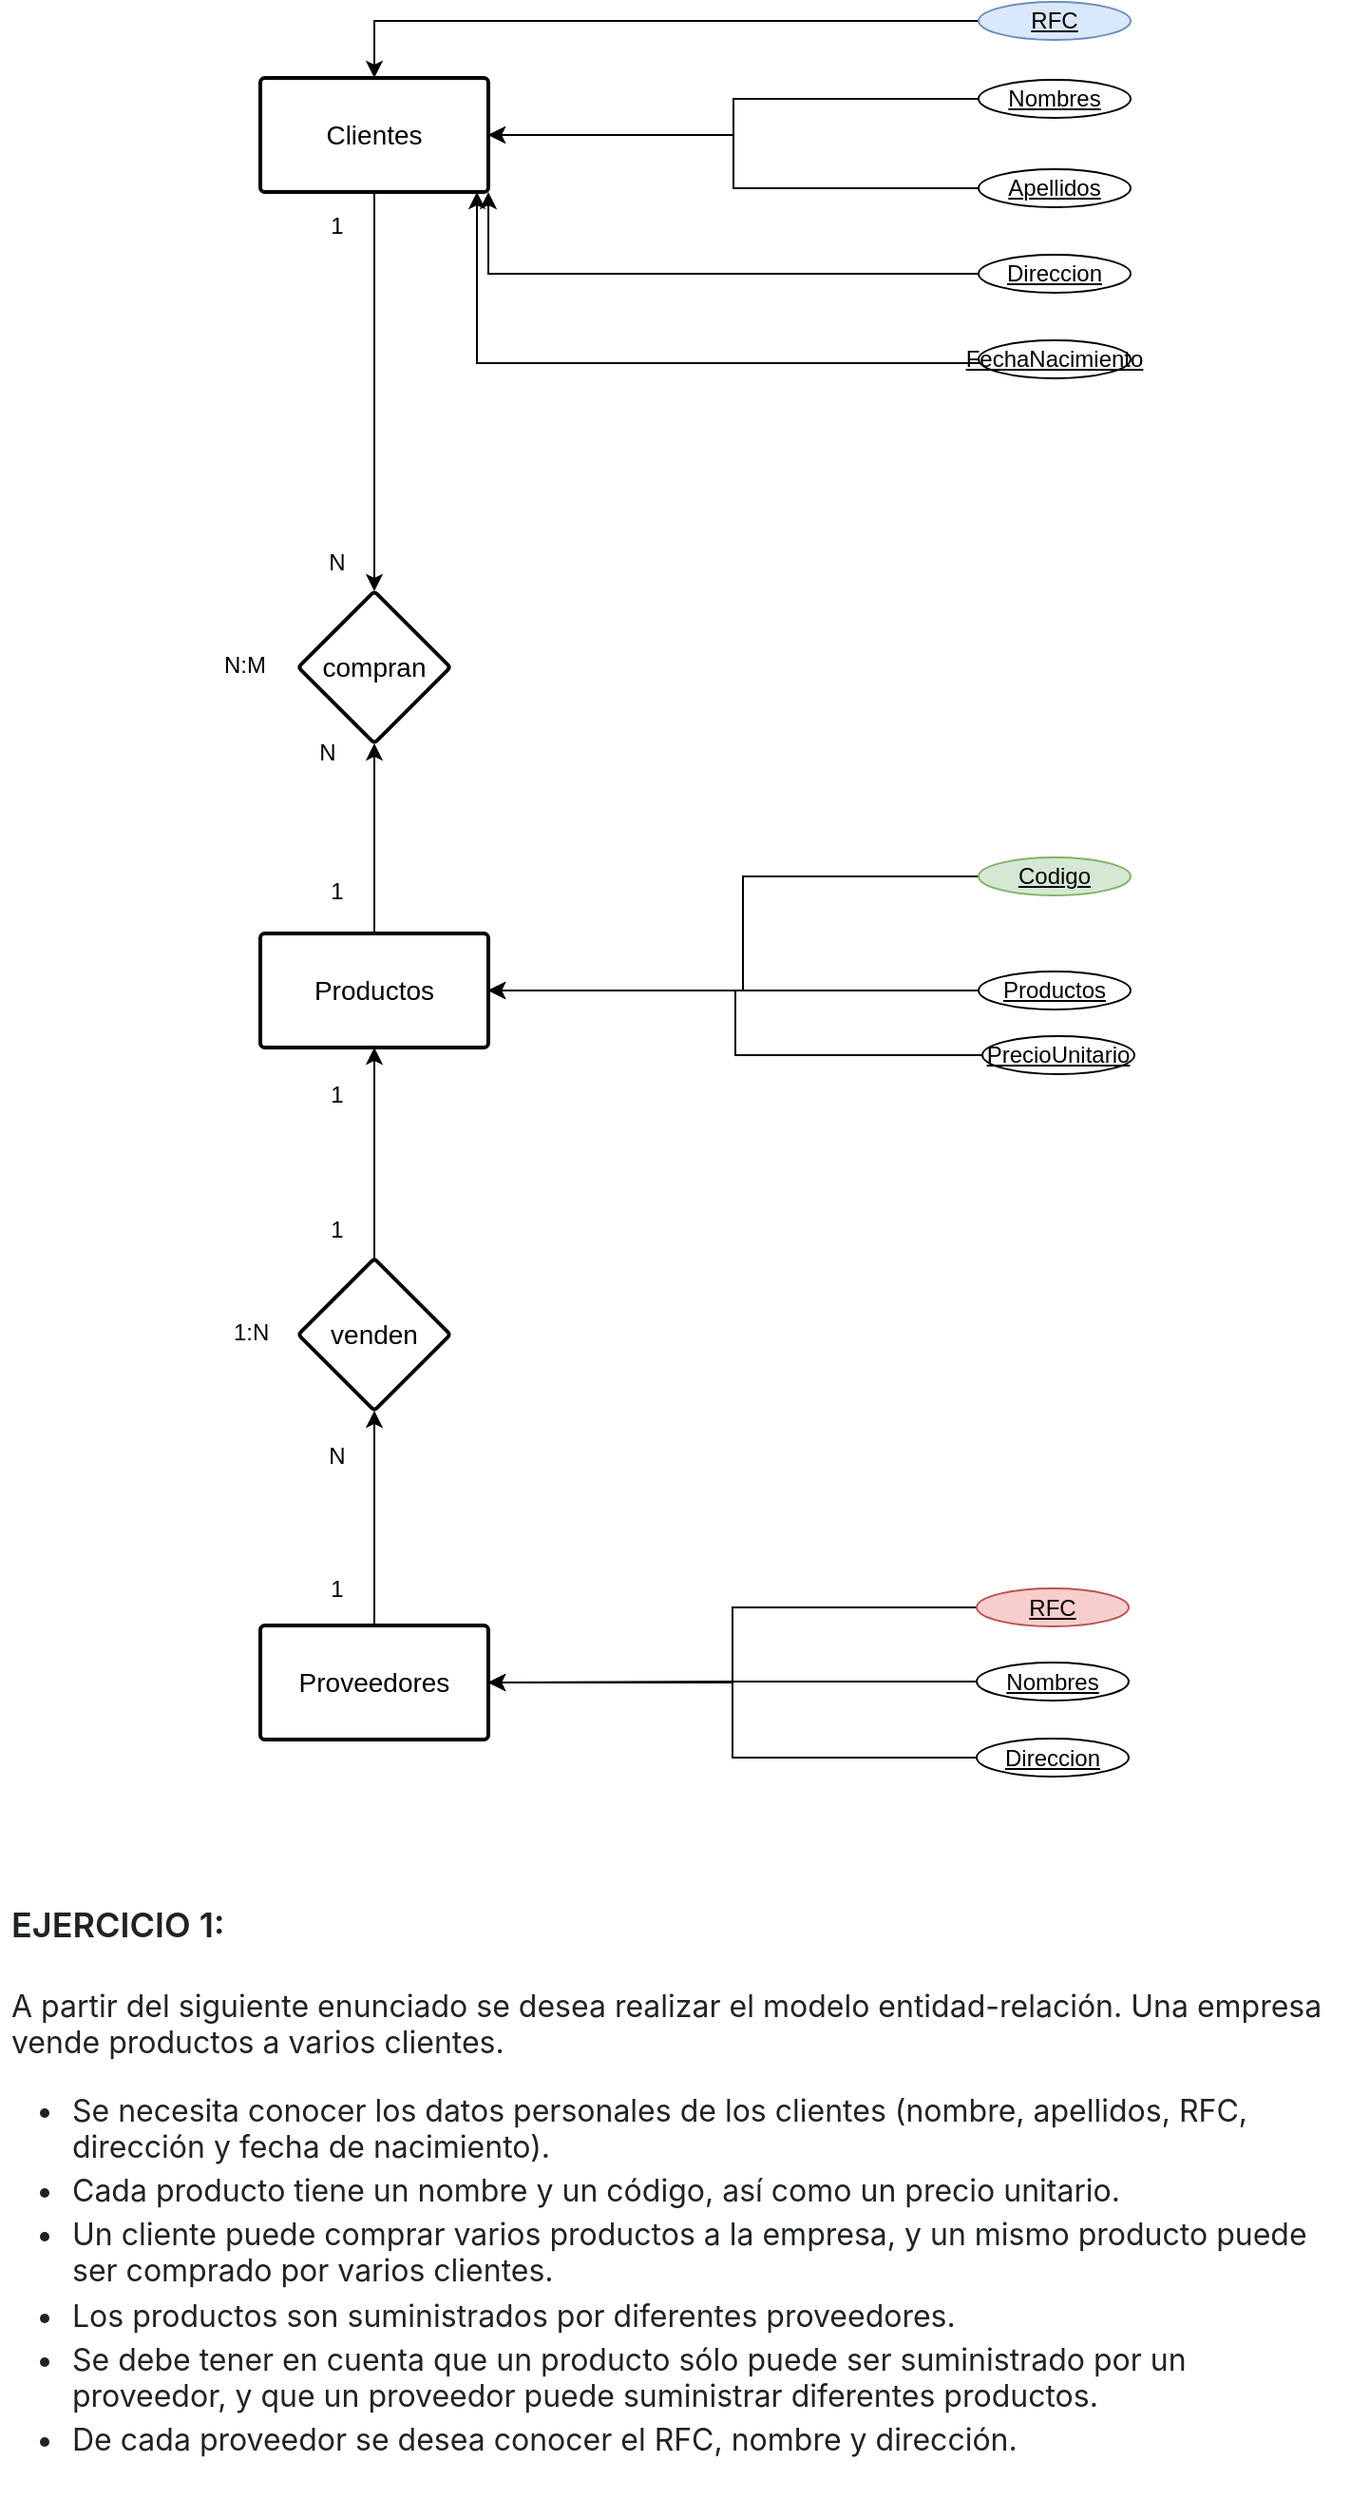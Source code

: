 <mxfile version="21.6.9" type="github" pages="2">
  <diagram name="Ejercicio 1" id="FrBDQu9QCX3IIZR1dz-c">
    <mxGraphModel dx="931" dy="757" grid="1" gridSize="10" guides="1" tooltips="1" connect="1" arrows="1" fold="1" page="1" pageScale="1" pageWidth="827" pageHeight="1169" math="0" shadow="0">
      <root>
        <mxCell id="0" />
        <mxCell id="1" parent="0" />
        <mxCell id="JGm3yhqLxZ4rhfQcIqwh-120" value="" style="edgeStyle=orthogonalEdgeStyle;rounded=0;orthogonalLoop=1;jettySize=auto;html=1;" parent="1" source="JGm3yhqLxZ4rhfQcIqwh-121" target="JGm3yhqLxZ4rhfQcIqwh-130" edge="1">
          <mxGeometry relative="1" as="geometry" />
        </mxCell>
        <mxCell id="JGm3yhqLxZ4rhfQcIqwh-121" value="RFC" style="ellipse;whiteSpace=wrap;html=1;align=center;fontStyle=4;fillColor=#dae8fc;strokeColor=#6c8ebf;" parent="1" vertex="1">
          <mxGeometry x="574" y="70" width="80" height="20" as="geometry" />
        </mxCell>
        <mxCell id="JGm3yhqLxZ4rhfQcIqwh-122" value="" style="edgeStyle=orthogonalEdgeStyle;rounded=0;orthogonalLoop=1;jettySize=auto;html=1;" parent="1" source="JGm3yhqLxZ4rhfQcIqwh-130" target="JGm3yhqLxZ4rhfQcIqwh-124" edge="1">
          <mxGeometry relative="1" as="geometry">
            <mxPoint x="196" y="117.0" as="sourcePoint" />
          </mxGeometry>
        </mxCell>
        <mxCell id="JGm3yhqLxZ4rhfQcIqwh-123" value="" style="edgeStyle=orthogonalEdgeStyle;rounded=0;orthogonalLoop=1;jettySize=auto;html=1;" parent="1" source="JGm3yhqLxZ4rhfQcIqwh-126" target="JGm3yhqLxZ4rhfQcIqwh-124" edge="1">
          <mxGeometry relative="1" as="geometry" />
        </mxCell>
        <mxCell id="JGm3yhqLxZ4rhfQcIqwh-124" value="compran" style="rhombus;whiteSpace=wrap;html=1;fontSize=14;fontStyle=0;startSize=50;rounded=1;strokeWidth=2;shadow=0;dashed=0;arcSize=4;" parent="1" vertex="1">
          <mxGeometry x="216" y="380" width="80" height="80" as="geometry" />
        </mxCell>
        <mxCell id="JGm3yhqLxZ4rhfQcIqwh-125" value="" style="edgeStyle=orthogonalEdgeStyle;rounded=0;orthogonalLoop=1;jettySize=auto;html=1;" parent="1" source="JGm3yhqLxZ4rhfQcIqwh-128" target="JGm3yhqLxZ4rhfQcIqwh-126" edge="1">
          <mxGeometry relative="1" as="geometry" />
        </mxCell>
        <mxCell id="JGm3yhqLxZ4rhfQcIqwh-126" value="Productos" style="whiteSpace=wrap;html=1;fontSize=14;fontStyle=0;startSize=50;rounded=1;strokeWidth=2;shadow=0;dashed=0;arcSize=4;" parent="1" vertex="1">
          <mxGeometry x="196" y="560" width="120" height="60" as="geometry" />
        </mxCell>
        <mxCell id="JGm3yhqLxZ4rhfQcIqwh-127" value="" style="edgeStyle=orthogonalEdgeStyle;rounded=0;orthogonalLoop=1;jettySize=auto;html=1;" parent="1" source="JGm3yhqLxZ4rhfQcIqwh-129" target="JGm3yhqLxZ4rhfQcIqwh-128" edge="1">
          <mxGeometry relative="1" as="geometry" />
        </mxCell>
        <mxCell id="JGm3yhqLxZ4rhfQcIqwh-128" value="venden" style="rhombus;whiteSpace=wrap;html=1;fontSize=14;fontStyle=0;startSize=50;rounded=1;strokeWidth=2;shadow=0;dashed=0;arcSize=4;" parent="1" vertex="1">
          <mxGeometry x="216" y="731" width="80" height="80" as="geometry" />
        </mxCell>
        <mxCell id="JGm3yhqLxZ4rhfQcIqwh-129" value="Proveedores" style="whiteSpace=wrap;html=1;fontSize=14;fontStyle=0;startSize=50;rounded=1;strokeWidth=2;shadow=0;dashed=0;arcSize=4;" parent="1" vertex="1">
          <mxGeometry x="196" y="924" width="120" height="60" as="geometry" />
        </mxCell>
        <mxCell id="JGm3yhqLxZ4rhfQcIqwh-130" value="Clientes" style="whiteSpace=wrap;html=1;fontSize=14;fontStyle=0;startSize=50;rounded=1;strokeWidth=2;shadow=0;dashed=0;arcSize=4;" parent="1" vertex="1">
          <mxGeometry x="196" y="110" width="120" height="60" as="geometry" />
        </mxCell>
        <mxCell id="JGm3yhqLxZ4rhfQcIqwh-131" value="1" style="text;html=1;align=center;verticalAlign=middle;resizable=0;points=[];autosize=1;strokeColor=none;fillColor=none;" parent="1" vertex="1">
          <mxGeometry x="221" y="173" width="30" height="30" as="geometry" />
        </mxCell>
        <mxCell id="JGm3yhqLxZ4rhfQcIqwh-132" value="" style="edgeStyle=orthogonalEdgeStyle;rounded=0;orthogonalLoop=1;jettySize=auto;html=1;" parent="1" source="JGm3yhqLxZ4rhfQcIqwh-133" target="JGm3yhqLxZ4rhfQcIqwh-130" edge="1">
          <mxGeometry relative="1" as="geometry">
            <Array as="points">
              <mxPoint x="310" y="260" />
            </Array>
          </mxGeometry>
        </mxCell>
        <mxCell id="JGm3yhqLxZ4rhfQcIqwh-133" value="FechaNacimiento" style="ellipse;whiteSpace=wrap;html=1;align=center;fontStyle=4;" parent="1" vertex="1">
          <mxGeometry x="574" y="248" width="80" height="20" as="geometry" />
        </mxCell>
        <mxCell id="JGm3yhqLxZ4rhfQcIqwh-134" value="" style="edgeStyle=orthogonalEdgeStyle;rounded=0;orthogonalLoop=1;jettySize=auto;html=1;" parent="1" source="JGm3yhqLxZ4rhfQcIqwh-135" target="JGm3yhqLxZ4rhfQcIqwh-130" edge="1">
          <mxGeometry relative="1" as="geometry">
            <Array as="points">
              <mxPoint x="316" y="213" />
            </Array>
          </mxGeometry>
        </mxCell>
        <mxCell id="JGm3yhqLxZ4rhfQcIqwh-135" value="Direccion" style="ellipse;whiteSpace=wrap;html=1;align=center;fontStyle=4;" parent="1" vertex="1">
          <mxGeometry x="574" y="203" width="80" height="20" as="geometry" />
        </mxCell>
        <mxCell id="JGm3yhqLxZ4rhfQcIqwh-136" value="" style="edgeStyle=orthogonalEdgeStyle;rounded=0;orthogonalLoop=1;jettySize=auto;html=1;" parent="1" source="JGm3yhqLxZ4rhfQcIqwh-137" target="JGm3yhqLxZ4rhfQcIqwh-130" edge="1">
          <mxGeometry relative="1" as="geometry" />
        </mxCell>
        <mxCell id="JGm3yhqLxZ4rhfQcIqwh-137" value="Apellidos&lt;br&gt;" style="ellipse;whiteSpace=wrap;html=1;align=center;fontStyle=4;" parent="1" vertex="1">
          <mxGeometry x="574" y="158" width="80" height="20" as="geometry" />
        </mxCell>
        <mxCell id="JGm3yhqLxZ4rhfQcIqwh-138" value="" style="edgeStyle=orthogonalEdgeStyle;rounded=0;orthogonalLoop=1;jettySize=auto;html=1;" parent="1" source="JGm3yhqLxZ4rhfQcIqwh-139" target="JGm3yhqLxZ4rhfQcIqwh-130" edge="1">
          <mxGeometry relative="1" as="geometry" />
        </mxCell>
        <mxCell id="JGm3yhqLxZ4rhfQcIqwh-139" value="Nombres" style="ellipse;whiteSpace=wrap;html=1;align=center;fontStyle=4;" parent="1" vertex="1">
          <mxGeometry x="574" y="111" width="80" height="20" as="geometry" />
        </mxCell>
        <mxCell id="JGm3yhqLxZ4rhfQcIqwh-140" value="" style="edgeStyle=orthogonalEdgeStyle;rounded=0;orthogonalLoop=1;jettySize=auto;html=1;" parent="1" source="JGm3yhqLxZ4rhfQcIqwh-141" target="JGm3yhqLxZ4rhfQcIqwh-129" edge="1">
          <mxGeometry relative="1" as="geometry" />
        </mxCell>
        <mxCell id="JGm3yhqLxZ4rhfQcIqwh-141" value="Direccion" style="ellipse;whiteSpace=wrap;html=1;align=center;fontStyle=4;" parent="1" vertex="1">
          <mxGeometry x="573" y="983.5" width="80" height="20" as="geometry" />
        </mxCell>
        <mxCell id="JGm3yhqLxZ4rhfQcIqwh-142" value="" style="edgeStyle=orthogonalEdgeStyle;rounded=0;orthogonalLoop=1;jettySize=auto;html=1;" parent="1" source="JGm3yhqLxZ4rhfQcIqwh-143" target="JGm3yhqLxZ4rhfQcIqwh-129" edge="1">
          <mxGeometry relative="1" as="geometry" />
        </mxCell>
        <mxCell id="JGm3yhqLxZ4rhfQcIqwh-143" value="Nombres" style="ellipse;whiteSpace=wrap;html=1;align=center;fontStyle=4;" parent="1" vertex="1">
          <mxGeometry x="573" y="943.5" width="80" height="20" as="geometry" />
        </mxCell>
        <mxCell id="JGm3yhqLxZ4rhfQcIqwh-144" value="" style="edgeStyle=orthogonalEdgeStyle;rounded=0;orthogonalLoop=1;jettySize=auto;html=1;" parent="1" source="JGm3yhqLxZ4rhfQcIqwh-145" target="JGm3yhqLxZ4rhfQcIqwh-129" edge="1">
          <mxGeometry relative="1" as="geometry" />
        </mxCell>
        <mxCell id="JGm3yhqLxZ4rhfQcIqwh-145" value="RFC" style="ellipse;whiteSpace=wrap;html=1;align=center;fontStyle=4;fillColor=#f8cecc;strokeColor=#b85450;" parent="1" vertex="1">
          <mxGeometry x="573" y="904.5" width="80" height="20" as="geometry" />
        </mxCell>
        <mxCell id="JGm3yhqLxZ4rhfQcIqwh-146" value="" style="edgeStyle=orthogonalEdgeStyle;rounded=0;orthogonalLoop=1;jettySize=auto;html=1;exitX=0;exitY=0.5;exitDx=0;exitDy=0;" parent="1" source="JGm3yhqLxZ4rhfQcIqwh-147" target="JGm3yhqLxZ4rhfQcIqwh-126" edge="1">
          <mxGeometry relative="1" as="geometry">
            <Array as="points">
              <mxPoint x="450" y="530" />
              <mxPoint x="450" y="590" />
            </Array>
          </mxGeometry>
        </mxCell>
        <mxCell id="JGm3yhqLxZ4rhfQcIqwh-147" value="Codigo" style="ellipse;whiteSpace=wrap;html=1;align=center;fontStyle=4;fillColor=#d5e8d4;strokeColor=#82b366;" parent="1" vertex="1">
          <mxGeometry x="574" y="520" width="80" height="20" as="geometry" />
        </mxCell>
        <mxCell id="JGm3yhqLxZ4rhfQcIqwh-148" value="" style="edgeStyle=orthogonalEdgeStyle;rounded=0;orthogonalLoop=1;jettySize=auto;html=1;" parent="1" source="JGm3yhqLxZ4rhfQcIqwh-149" target="JGm3yhqLxZ4rhfQcIqwh-126" edge="1">
          <mxGeometry relative="1" as="geometry" />
        </mxCell>
        <mxCell id="JGm3yhqLxZ4rhfQcIqwh-149" value="Productos" style="ellipse;whiteSpace=wrap;html=1;align=center;fontStyle=4;" parent="1" vertex="1">
          <mxGeometry x="574" y="580" width="80" height="20" as="geometry" />
        </mxCell>
        <mxCell id="JGm3yhqLxZ4rhfQcIqwh-151" value="PrecioUnitario" style="ellipse;whiteSpace=wrap;html=1;align=center;fontStyle=4;" parent="1" vertex="1">
          <mxGeometry x="576" y="614" width="80" height="20" as="geometry" />
        </mxCell>
        <mxCell id="JGm3yhqLxZ4rhfQcIqwh-153" value="N" style="text;html=1;align=center;verticalAlign=middle;resizable=0;points=[];autosize=1;strokeColor=none;fillColor=none;" parent="1" vertex="1">
          <mxGeometry x="221" y="350" width="30" height="30" as="geometry" />
        </mxCell>
        <mxCell id="JGm3yhqLxZ4rhfQcIqwh-168" value="" style="edgeStyle=orthogonalEdgeStyle;rounded=0;orthogonalLoop=1;jettySize=auto;html=1;" parent="1" source="JGm3yhqLxZ4rhfQcIqwh-151" target="JGm3yhqLxZ4rhfQcIqwh-126" edge="1">
          <mxGeometry relative="1" as="geometry">
            <mxPoint x="584" y="580" as="sourcePoint" />
            <mxPoint x="326" y="600" as="targetPoint" />
          </mxGeometry>
        </mxCell>
        <mxCell id="JGm3yhqLxZ4rhfQcIqwh-169" value="N:M" style="text;strokeColor=none;fillColor=none;spacingLeft=4;spacingRight=4;overflow=hidden;rotatable=0;points=[[0,0.5],[1,0.5]];portConstraint=eastwest;fontSize=12;whiteSpace=wrap;html=1;" parent="1" vertex="1">
          <mxGeometry x="171" y="405" width="40" height="30" as="geometry" />
        </mxCell>
        <mxCell id="JGm3yhqLxZ4rhfQcIqwh-170" value="N" style="text;html=1;align=center;verticalAlign=middle;resizable=0;points=[];autosize=1;strokeColor=none;fillColor=none;" parent="1" vertex="1">
          <mxGeometry x="216" y="450" width="30" height="30" as="geometry" />
        </mxCell>
        <mxCell id="JGm3yhqLxZ4rhfQcIqwh-171" value="1" style="text;html=1;align=center;verticalAlign=middle;resizable=0;points=[];autosize=1;strokeColor=none;fillColor=none;" parent="1" vertex="1">
          <mxGeometry x="221" y="523" width="30" height="30" as="geometry" />
        </mxCell>
        <mxCell id="JGm3yhqLxZ4rhfQcIqwh-172" value="1" style="text;html=1;align=center;verticalAlign=middle;resizable=0;points=[];autosize=1;strokeColor=none;fillColor=none;" parent="1" vertex="1">
          <mxGeometry x="221" y="630" width="30" height="30" as="geometry" />
        </mxCell>
        <mxCell id="JGm3yhqLxZ4rhfQcIqwh-173" value="1" style="text;html=1;align=center;verticalAlign=middle;resizable=0;points=[];autosize=1;strokeColor=none;fillColor=none;" parent="1" vertex="1">
          <mxGeometry x="221" y="701" width="30" height="30" as="geometry" />
        </mxCell>
        <mxCell id="JGm3yhqLxZ4rhfQcIqwh-174" value="1:N" style="text;strokeColor=none;fillColor=none;spacingLeft=4;spacingRight=4;overflow=hidden;rotatable=0;points=[[0,0.5],[1,0.5]];portConstraint=eastwest;fontSize=12;whiteSpace=wrap;html=1;" parent="1" vertex="1">
          <mxGeometry x="176" y="756" width="40" height="30" as="geometry" />
        </mxCell>
        <mxCell id="JGm3yhqLxZ4rhfQcIqwh-175" value="N" style="text;html=1;align=center;verticalAlign=middle;resizable=0;points=[];autosize=1;strokeColor=none;fillColor=none;" parent="1" vertex="1">
          <mxGeometry x="221" y="820" width="30" height="30" as="geometry" />
        </mxCell>
        <mxCell id="JGm3yhqLxZ4rhfQcIqwh-176" value="1" style="text;html=1;align=center;verticalAlign=middle;resizable=0;points=[];autosize=1;strokeColor=none;fillColor=none;" parent="1" vertex="1">
          <mxGeometry x="221" y="890" width="30" height="30" as="geometry" />
        </mxCell>
        <mxCell id="JGm3yhqLxZ4rhfQcIqwh-178" value="&#xa;&lt;h2 style=&quot;box-sizing: border-box; margin-bottom: 16px; font-size: 1.5em; font-weight: var(--base-text-weight-semibold, 600); line-height: 1.25; padding-bottom: 0.3em; border-bottom: 1px solid var(--borderColor-muted, var(--color-border-muted)); color: rgb(31, 35, 40); font-family: -apple-system, BlinkMacSystemFont, &amp;quot;Segoe UI&amp;quot;, &amp;quot;Noto Sans&amp;quot;, Helvetica, Arial, sans-serif, &amp;quot;Apple Color Emoji&amp;quot;, &amp;quot;Segoe UI Emoji&amp;quot;; font-style: normal; font-variant-ligatures: normal; font-variant-caps: normal; letter-spacing: normal; orphans: 2; text-align: start; text-indent: 0px; text-transform: none; widows: 2; word-spacing: 0px; -webkit-text-stroke-width: 0px; background-color: rgb(255, 255, 255); text-decoration-thickness: initial; text-decoration-style: initial; text-decoration-color: initial; margin-top: 0px !important;&quot; dir=&quot;auto&quot; tabindex=&quot;-1&quot;&gt;EJERCICIO 1:&lt;/h2&gt;&lt;p style=&quot;box-sizing: border-box; margin-top: 0px; margin-bottom: 16px; color: rgb(31, 35, 40); font-family: -apple-system, BlinkMacSystemFont, &amp;quot;Segoe UI&amp;quot;, &amp;quot;Noto Sans&amp;quot;, Helvetica, Arial, sans-serif, &amp;quot;Apple Color Emoji&amp;quot;, &amp;quot;Segoe UI Emoji&amp;quot;; font-size: 16px; font-style: normal; font-variant-ligatures: normal; font-variant-caps: normal; font-weight: 400; letter-spacing: normal; orphans: 2; text-align: start; text-indent: 0px; text-transform: none; widows: 2; word-spacing: 0px; -webkit-text-stroke-width: 0px; background-color: rgb(255, 255, 255); text-decoration-thickness: initial; text-decoration-style: initial; text-decoration-color: initial;&quot; dir=&quot;auto&quot;&gt;A partir del siguiente enunciado se desea realizar el modelo entidad-relación. Una empresa vende productos a varios clientes.&lt;/p&gt;&lt;ul style=&quot;box-sizing: border-box; padding-left: 2em; margin-top: 0px; margin-bottom: 16px; color: rgb(31, 35, 40); font-family: -apple-system, BlinkMacSystemFont, &amp;quot;Segoe UI&amp;quot;, &amp;quot;Noto Sans&amp;quot;, Helvetica, Arial, sans-serif, &amp;quot;Apple Color Emoji&amp;quot;, &amp;quot;Segoe UI Emoji&amp;quot;; font-size: 16px; font-style: normal; font-variant-ligatures: normal; font-variant-caps: normal; font-weight: 400; letter-spacing: normal; orphans: 2; text-align: start; text-indent: 0px; text-transform: none; widows: 2; word-spacing: 0px; -webkit-text-stroke-width: 0px; background-color: rgb(255, 255, 255); text-decoration-thickness: initial; text-decoration-style: initial; text-decoration-color: initial;&quot; dir=&quot;auto&quot;&gt;&lt;li style=&quot;box-sizing: border-box;&quot;&gt;Se necesita conocer los datos personales de los clientes (nombre, apellidos, RFC, dirección y fecha de nacimiento).&lt;/li&gt;&lt;li style=&quot;box-sizing: border-box; margin-top: 0.25em;&quot;&gt;Cada producto tiene un nombre y un código, así como un precio unitario.&lt;/li&gt;&lt;li style=&quot;box-sizing: border-box; margin-top: 0.25em;&quot;&gt;Un cliente puede comprar varios productos a la empresa, y un mismo producto puede ser comprado por varios clientes.&lt;/li&gt;&lt;li style=&quot;box-sizing: border-box; margin-top: 0.25em;&quot;&gt;Los productos son suministrados por diferentes proveedores.&lt;/li&gt;&lt;li style=&quot;box-sizing: border-box; margin-top: 0.25em;&quot;&gt;Se debe tener en cuenta que un producto sólo puede ser suministrado por un proveedor, y que un proveedor puede suministrar diferentes productos.&lt;/li&gt;&lt;li style=&quot;box-sizing: border-box; margin-top: 0.25em;&quot;&gt;De cada proveedor se desea conocer el RFC, nombre y dirección.&lt;/li&gt;&lt;/ul&gt;&#xa;&#xa;" style="text;strokeColor=none;fillColor=none;spacingLeft=4;spacingRight=4;overflow=hidden;rotatable=0;points=[[0,0.5],[1,0.5]];portConstraint=eastwest;fontSize=12;whiteSpace=wrap;html=1;" parent="1" vertex="1">
          <mxGeometry x="59" y="1050" width="710" height="330" as="geometry" />
        </mxCell>
      </root>
    </mxGraphModel>
  </diagram>
  <diagram name="Ejercicio 2" id="GsSf40v-vqS9JAItPobB">
    <mxGraphModel dx="931" dy="757" grid="1" gridSize="10" guides="1" tooltips="1" connect="1" arrows="1" fold="1" page="1" pageScale="1" pageWidth="827" pageHeight="1169" math="0" shadow="0">
      <root>
        <mxCell id="7fxYkXvsx2y5vTlPzWsZ-0" />
        <mxCell id="7fxYkXvsx2y5vTlPzWsZ-1" parent="7fxYkXvsx2y5vTlPzWsZ-0" />
        <mxCell id="7fxYkXvsx2y5vTlPzWsZ-2" value="" style="edgeStyle=orthogonalEdgeStyle;rounded=0;orthogonalLoop=1;jettySize=auto;html=1;" edge="1" parent="7fxYkXvsx2y5vTlPzWsZ-1" source="7fxYkXvsx2y5vTlPzWsZ-3" target="7fxYkXvsx2y5vTlPzWsZ-12">
          <mxGeometry relative="1" as="geometry" />
        </mxCell>
        <mxCell id="7fxYkXvsx2y5vTlPzWsZ-3" value="RFC" style="ellipse;whiteSpace=wrap;html=1;align=center;fontStyle=4;fillColor=#dae8fc;strokeColor=#6c8ebf;" vertex="1" parent="7fxYkXvsx2y5vTlPzWsZ-1">
          <mxGeometry x="574" y="70" width="80" height="20" as="geometry" />
        </mxCell>
        <mxCell id="7fxYkXvsx2y5vTlPzWsZ-4" value="" style="edgeStyle=orthogonalEdgeStyle;rounded=0;orthogonalLoop=1;jettySize=auto;html=1;" edge="1" parent="7fxYkXvsx2y5vTlPzWsZ-1" source="7fxYkXvsx2y5vTlPzWsZ-12" target="7fxYkXvsx2y5vTlPzWsZ-6">
          <mxGeometry relative="1" as="geometry">
            <mxPoint x="196" y="117.0" as="sourcePoint" />
          </mxGeometry>
        </mxCell>
        <mxCell id="7fxYkXvsx2y5vTlPzWsZ-5" value="" style="edgeStyle=orthogonalEdgeStyle;rounded=0;orthogonalLoop=1;jettySize=auto;html=1;" edge="1" parent="7fxYkXvsx2y5vTlPzWsZ-1" source="7fxYkXvsx2y5vTlPzWsZ-8" target="7fxYkXvsx2y5vTlPzWsZ-6">
          <mxGeometry relative="1" as="geometry" />
        </mxCell>
        <mxCell id="7fxYkXvsx2y5vTlPzWsZ-6" value="compran" style="rhombus;whiteSpace=wrap;html=1;fontSize=14;fontStyle=0;startSize=50;rounded=1;strokeWidth=2;shadow=0;dashed=0;arcSize=4;" vertex="1" parent="7fxYkXvsx2y5vTlPzWsZ-1">
          <mxGeometry x="216" y="380" width="80" height="80" as="geometry" />
        </mxCell>
        <mxCell id="7fxYkXvsx2y5vTlPzWsZ-7" value="" style="edgeStyle=orthogonalEdgeStyle;rounded=0;orthogonalLoop=1;jettySize=auto;html=1;" edge="1" parent="7fxYkXvsx2y5vTlPzWsZ-1" source="7fxYkXvsx2y5vTlPzWsZ-10" target="7fxYkXvsx2y5vTlPzWsZ-8">
          <mxGeometry relative="1" as="geometry" />
        </mxCell>
        <mxCell id="7fxYkXvsx2y5vTlPzWsZ-8" value="Productos" style="whiteSpace=wrap;html=1;fontSize=14;fontStyle=0;startSize=50;rounded=1;strokeWidth=2;shadow=0;dashed=0;arcSize=4;" vertex="1" parent="7fxYkXvsx2y5vTlPzWsZ-1">
          <mxGeometry x="196" y="560" width="120" height="60" as="geometry" />
        </mxCell>
        <mxCell id="7fxYkXvsx2y5vTlPzWsZ-9" value="" style="edgeStyle=orthogonalEdgeStyle;rounded=0;orthogonalLoop=1;jettySize=auto;html=1;" edge="1" parent="7fxYkXvsx2y5vTlPzWsZ-1" source="7fxYkXvsx2y5vTlPzWsZ-11" target="7fxYkXvsx2y5vTlPzWsZ-10">
          <mxGeometry relative="1" as="geometry" />
        </mxCell>
        <mxCell id="7fxYkXvsx2y5vTlPzWsZ-10" value="venden" style="rhombus;whiteSpace=wrap;html=1;fontSize=14;fontStyle=0;startSize=50;rounded=1;strokeWidth=2;shadow=0;dashed=0;arcSize=4;" vertex="1" parent="7fxYkXvsx2y5vTlPzWsZ-1">
          <mxGeometry x="216" y="731" width="80" height="80" as="geometry" />
        </mxCell>
        <mxCell id="7fxYkXvsx2y5vTlPzWsZ-11" value="Proveedores" style="whiteSpace=wrap;html=1;fontSize=14;fontStyle=0;startSize=50;rounded=1;strokeWidth=2;shadow=0;dashed=0;arcSize=4;" vertex="1" parent="7fxYkXvsx2y5vTlPzWsZ-1">
          <mxGeometry x="196" y="924" width="120" height="60" as="geometry" />
        </mxCell>
        <mxCell id="7fxYkXvsx2y5vTlPzWsZ-12" value="Clientes" style="whiteSpace=wrap;html=1;fontSize=14;fontStyle=0;startSize=50;rounded=1;strokeWidth=2;shadow=0;dashed=0;arcSize=4;" vertex="1" parent="7fxYkXvsx2y5vTlPzWsZ-1">
          <mxGeometry x="196" y="110" width="120" height="60" as="geometry" />
        </mxCell>
        <mxCell id="7fxYkXvsx2y5vTlPzWsZ-13" value="1" style="text;html=1;align=center;verticalAlign=middle;resizable=0;points=[];autosize=1;strokeColor=none;fillColor=none;" vertex="1" parent="7fxYkXvsx2y5vTlPzWsZ-1">
          <mxGeometry x="221" y="173" width="30" height="30" as="geometry" />
        </mxCell>
        <mxCell id="7fxYkXvsx2y5vTlPzWsZ-14" value="" style="edgeStyle=orthogonalEdgeStyle;rounded=0;orthogonalLoop=1;jettySize=auto;html=1;" edge="1" parent="7fxYkXvsx2y5vTlPzWsZ-1" source="7fxYkXvsx2y5vTlPzWsZ-15" target="7fxYkXvsx2y5vTlPzWsZ-12">
          <mxGeometry relative="1" as="geometry">
            <Array as="points">
              <mxPoint x="310" y="260" />
            </Array>
          </mxGeometry>
        </mxCell>
        <mxCell id="7fxYkXvsx2y5vTlPzWsZ-15" value="FechaNacimiento" style="ellipse;whiteSpace=wrap;html=1;align=center;fontStyle=4;" vertex="1" parent="7fxYkXvsx2y5vTlPzWsZ-1">
          <mxGeometry x="574" y="248" width="80" height="20" as="geometry" />
        </mxCell>
        <mxCell id="7fxYkXvsx2y5vTlPzWsZ-16" value="" style="edgeStyle=orthogonalEdgeStyle;rounded=0;orthogonalLoop=1;jettySize=auto;html=1;" edge="1" parent="7fxYkXvsx2y5vTlPzWsZ-1" source="7fxYkXvsx2y5vTlPzWsZ-17" target="7fxYkXvsx2y5vTlPzWsZ-12">
          <mxGeometry relative="1" as="geometry">
            <Array as="points">
              <mxPoint x="316" y="213" />
            </Array>
          </mxGeometry>
        </mxCell>
        <mxCell id="7fxYkXvsx2y5vTlPzWsZ-17" value="Direccion" style="ellipse;whiteSpace=wrap;html=1;align=center;fontStyle=4;" vertex="1" parent="7fxYkXvsx2y5vTlPzWsZ-1">
          <mxGeometry x="574" y="203" width="80" height="20" as="geometry" />
        </mxCell>
        <mxCell id="7fxYkXvsx2y5vTlPzWsZ-18" value="" style="edgeStyle=orthogonalEdgeStyle;rounded=0;orthogonalLoop=1;jettySize=auto;html=1;" edge="1" parent="7fxYkXvsx2y5vTlPzWsZ-1" source="7fxYkXvsx2y5vTlPzWsZ-19" target="7fxYkXvsx2y5vTlPzWsZ-12">
          <mxGeometry relative="1" as="geometry" />
        </mxCell>
        <mxCell id="7fxYkXvsx2y5vTlPzWsZ-19" value="Apellidos&lt;br&gt;" style="ellipse;whiteSpace=wrap;html=1;align=center;fontStyle=4;" vertex="1" parent="7fxYkXvsx2y5vTlPzWsZ-1">
          <mxGeometry x="574" y="158" width="80" height="20" as="geometry" />
        </mxCell>
        <mxCell id="7fxYkXvsx2y5vTlPzWsZ-20" value="" style="edgeStyle=orthogonalEdgeStyle;rounded=0;orthogonalLoop=1;jettySize=auto;html=1;" edge="1" parent="7fxYkXvsx2y5vTlPzWsZ-1" source="7fxYkXvsx2y5vTlPzWsZ-21" target="7fxYkXvsx2y5vTlPzWsZ-12">
          <mxGeometry relative="1" as="geometry" />
        </mxCell>
        <mxCell id="7fxYkXvsx2y5vTlPzWsZ-21" value="Nombres" style="ellipse;whiteSpace=wrap;html=1;align=center;fontStyle=4;" vertex="1" parent="7fxYkXvsx2y5vTlPzWsZ-1">
          <mxGeometry x="574" y="111" width="80" height="20" as="geometry" />
        </mxCell>
        <mxCell id="7fxYkXvsx2y5vTlPzWsZ-22" value="" style="edgeStyle=orthogonalEdgeStyle;rounded=0;orthogonalLoop=1;jettySize=auto;html=1;" edge="1" parent="7fxYkXvsx2y5vTlPzWsZ-1" source="7fxYkXvsx2y5vTlPzWsZ-23" target="7fxYkXvsx2y5vTlPzWsZ-11">
          <mxGeometry relative="1" as="geometry" />
        </mxCell>
        <mxCell id="7fxYkXvsx2y5vTlPzWsZ-23" value="Direccion" style="ellipse;whiteSpace=wrap;html=1;align=center;fontStyle=4;" vertex="1" parent="7fxYkXvsx2y5vTlPzWsZ-1">
          <mxGeometry x="573" y="983.5" width="80" height="20" as="geometry" />
        </mxCell>
        <mxCell id="7fxYkXvsx2y5vTlPzWsZ-24" value="" style="edgeStyle=orthogonalEdgeStyle;rounded=0;orthogonalLoop=1;jettySize=auto;html=1;" edge="1" parent="7fxYkXvsx2y5vTlPzWsZ-1" source="7fxYkXvsx2y5vTlPzWsZ-25" target="7fxYkXvsx2y5vTlPzWsZ-11">
          <mxGeometry relative="1" as="geometry" />
        </mxCell>
        <mxCell id="7fxYkXvsx2y5vTlPzWsZ-25" value="Nombres" style="ellipse;whiteSpace=wrap;html=1;align=center;fontStyle=4;" vertex="1" parent="7fxYkXvsx2y5vTlPzWsZ-1">
          <mxGeometry x="573" y="943.5" width="80" height="20" as="geometry" />
        </mxCell>
        <mxCell id="7fxYkXvsx2y5vTlPzWsZ-26" value="" style="edgeStyle=orthogonalEdgeStyle;rounded=0;orthogonalLoop=1;jettySize=auto;html=1;" edge="1" parent="7fxYkXvsx2y5vTlPzWsZ-1" source="7fxYkXvsx2y5vTlPzWsZ-27" target="7fxYkXvsx2y5vTlPzWsZ-11">
          <mxGeometry relative="1" as="geometry" />
        </mxCell>
        <mxCell id="7fxYkXvsx2y5vTlPzWsZ-27" value="RFC" style="ellipse;whiteSpace=wrap;html=1;align=center;fontStyle=4;fillColor=#f8cecc;strokeColor=#b85450;" vertex="1" parent="7fxYkXvsx2y5vTlPzWsZ-1">
          <mxGeometry x="573" y="904.5" width="80" height="20" as="geometry" />
        </mxCell>
        <mxCell id="7fxYkXvsx2y5vTlPzWsZ-28" value="" style="edgeStyle=orthogonalEdgeStyle;rounded=0;orthogonalLoop=1;jettySize=auto;html=1;exitX=0;exitY=0.5;exitDx=0;exitDy=0;" edge="1" parent="7fxYkXvsx2y5vTlPzWsZ-1" source="7fxYkXvsx2y5vTlPzWsZ-29" target="7fxYkXvsx2y5vTlPzWsZ-8">
          <mxGeometry relative="1" as="geometry">
            <Array as="points">
              <mxPoint x="450" y="530" />
              <mxPoint x="450" y="590" />
            </Array>
          </mxGeometry>
        </mxCell>
        <mxCell id="7fxYkXvsx2y5vTlPzWsZ-29" value="Codigo" style="ellipse;whiteSpace=wrap;html=1;align=center;fontStyle=4;fillColor=#d5e8d4;strokeColor=#82b366;" vertex="1" parent="7fxYkXvsx2y5vTlPzWsZ-1">
          <mxGeometry x="574" y="520" width="80" height="20" as="geometry" />
        </mxCell>
        <mxCell id="7fxYkXvsx2y5vTlPzWsZ-30" value="" style="edgeStyle=orthogonalEdgeStyle;rounded=0;orthogonalLoop=1;jettySize=auto;html=1;" edge="1" parent="7fxYkXvsx2y5vTlPzWsZ-1" source="7fxYkXvsx2y5vTlPzWsZ-31" target="7fxYkXvsx2y5vTlPzWsZ-8">
          <mxGeometry relative="1" as="geometry" />
        </mxCell>
        <mxCell id="7fxYkXvsx2y5vTlPzWsZ-31" value="Productos" style="ellipse;whiteSpace=wrap;html=1;align=center;fontStyle=4;" vertex="1" parent="7fxYkXvsx2y5vTlPzWsZ-1">
          <mxGeometry x="574" y="580" width="80" height="20" as="geometry" />
        </mxCell>
        <mxCell id="7fxYkXvsx2y5vTlPzWsZ-32" value="PrecioUnitario" style="ellipse;whiteSpace=wrap;html=1;align=center;fontStyle=4;" vertex="1" parent="7fxYkXvsx2y5vTlPzWsZ-1">
          <mxGeometry x="576" y="614" width="80" height="20" as="geometry" />
        </mxCell>
        <mxCell id="7fxYkXvsx2y5vTlPzWsZ-33" value="N" style="text;html=1;align=center;verticalAlign=middle;resizable=0;points=[];autosize=1;strokeColor=none;fillColor=none;" vertex="1" parent="7fxYkXvsx2y5vTlPzWsZ-1">
          <mxGeometry x="221" y="350" width="30" height="30" as="geometry" />
        </mxCell>
        <mxCell id="7fxYkXvsx2y5vTlPzWsZ-34" value="" style="edgeStyle=orthogonalEdgeStyle;rounded=0;orthogonalLoop=1;jettySize=auto;html=1;" edge="1" parent="7fxYkXvsx2y5vTlPzWsZ-1" source="7fxYkXvsx2y5vTlPzWsZ-32" target="7fxYkXvsx2y5vTlPzWsZ-8">
          <mxGeometry relative="1" as="geometry">
            <mxPoint x="584" y="580" as="sourcePoint" />
            <mxPoint x="326" y="600" as="targetPoint" />
          </mxGeometry>
        </mxCell>
        <mxCell id="7fxYkXvsx2y5vTlPzWsZ-35" value="N:M" style="text;strokeColor=none;fillColor=none;spacingLeft=4;spacingRight=4;overflow=hidden;rotatable=0;points=[[0,0.5],[1,0.5]];portConstraint=eastwest;fontSize=12;whiteSpace=wrap;html=1;" vertex="1" parent="7fxYkXvsx2y5vTlPzWsZ-1">
          <mxGeometry x="171" y="405" width="40" height="30" as="geometry" />
        </mxCell>
        <mxCell id="7fxYkXvsx2y5vTlPzWsZ-36" value="N" style="text;html=1;align=center;verticalAlign=middle;resizable=0;points=[];autosize=1;strokeColor=none;fillColor=none;" vertex="1" parent="7fxYkXvsx2y5vTlPzWsZ-1">
          <mxGeometry x="216" y="450" width="30" height="30" as="geometry" />
        </mxCell>
        <mxCell id="7fxYkXvsx2y5vTlPzWsZ-37" value="1" style="text;html=1;align=center;verticalAlign=middle;resizable=0;points=[];autosize=1;strokeColor=none;fillColor=none;" vertex="1" parent="7fxYkXvsx2y5vTlPzWsZ-1">
          <mxGeometry x="221" y="523" width="30" height="30" as="geometry" />
        </mxCell>
        <mxCell id="7fxYkXvsx2y5vTlPzWsZ-38" value="1" style="text;html=1;align=center;verticalAlign=middle;resizable=0;points=[];autosize=1;strokeColor=none;fillColor=none;" vertex="1" parent="7fxYkXvsx2y5vTlPzWsZ-1">
          <mxGeometry x="221" y="630" width="30" height="30" as="geometry" />
        </mxCell>
        <mxCell id="7fxYkXvsx2y5vTlPzWsZ-39" value="1" style="text;html=1;align=center;verticalAlign=middle;resizable=0;points=[];autosize=1;strokeColor=none;fillColor=none;" vertex="1" parent="7fxYkXvsx2y5vTlPzWsZ-1">
          <mxGeometry x="221" y="701" width="30" height="30" as="geometry" />
        </mxCell>
        <mxCell id="7fxYkXvsx2y5vTlPzWsZ-40" value="1:N" style="text;strokeColor=none;fillColor=none;spacingLeft=4;spacingRight=4;overflow=hidden;rotatable=0;points=[[0,0.5],[1,0.5]];portConstraint=eastwest;fontSize=12;whiteSpace=wrap;html=1;" vertex="1" parent="7fxYkXvsx2y5vTlPzWsZ-1">
          <mxGeometry x="176" y="756" width="40" height="30" as="geometry" />
        </mxCell>
        <mxCell id="7fxYkXvsx2y5vTlPzWsZ-41" value="N" style="text;html=1;align=center;verticalAlign=middle;resizable=0;points=[];autosize=1;strokeColor=none;fillColor=none;" vertex="1" parent="7fxYkXvsx2y5vTlPzWsZ-1">
          <mxGeometry x="221" y="820" width="30" height="30" as="geometry" />
        </mxCell>
        <mxCell id="7fxYkXvsx2y5vTlPzWsZ-42" value="1" style="text;html=1;align=center;verticalAlign=middle;resizable=0;points=[];autosize=1;strokeColor=none;fillColor=none;" vertex="1" parent="7fxYkXvsx2y5vTlPzWsZ-1">
          <mxGeometry x="221" y="890" width="30" height="30" as="geometry" />
        </mxCell>
        <mxCell id="7fxYkXvsx2y5vTlPzWsZ-43" value="&lt;h2 style=&quot;box-sizing: border-box; margin-top: 24px; margin-bottom: 16px; font-weight: var(--base-text-weight-semibold, 600); line-height: 1.25; padding-bottom: 0.3em; border-bottom: 1px solid var(--borderColor-muted, var(--color-border-muted)); color: rgb(31, 35, 40); font-family: -apple-system, BlinkMacSystemFont, &amp;quot;Segoe UI&amp;quot;, &amp;quot;Noto Sans&amp;quot;, Helvetica, Arial, sans-serif, &amp;quot;Apple Color Emoji&amp;quot;, &amp;quot;Segoe UI Emoji&amp;quot;; background-color: rgb(255, 255, 255);&quot; dir=&quot;auto&quot; tabindex=&quot;-1&quot;&gt;EJERCICIO 2:&lt;/h2&gt;&lt;p style=&quot;box-sizing: border-box; margin-top: 0px; margin-bottom: 16px; color: rgb(31, 35, 40); font-family: -apple-system, BlinkMacSystemFont, &amp;quot;Segoe UI&amp;quot;, &amp;quot;Noto Sans&amp;quot;, Helvetica, Arial, sans-serif, &amp;quot;Apple Color Emoji&amp;quot;, &amp;quot;Segoe UI Emoji&amp;quot;; font-size: 16px; background-color: rgb(255, 255, 255);&quot; dir=&quot;auto&quot;&gt;Se desea diseñar una base de datos para almacenar y gestionar la información empleada por una empresa dedicada a la venta de automóviles, teniendo en cuenta los siguientes aspectos:&lt;/p&gt;&lt;ul style=&quot;box-sizing: border-box; padding-left: 2em; margin-top: 0px; margin-bottom: 16px; color: rgb(31, 35, 40); font-family: -apple-system, BlinkMacSystemFont, &amp;quot;Segoe UI&amp;quot;, &amp;quot;Noto Sans&amp;quot;, Helvetica, Arial, sans-serif, &amp;quot;Apple Color Emoji&amp;quot;, &amp;quot;Segoe UI Emoji&amp;quot;; font-size: 16px; background-color: rgb(255, 255, 255);&quot; dir=&quot;auto&quot;&gt;&lt;li style=&quot;box-sizing: border-box;&quot;&gt;La empresa dispone de una serie de coches para su venta. Se necesita conocer la matrícula, marca y modelo, el color y el precio de venta de cada coche.&lt;/li&gt;&lt;li style=&quot;box-sizing: border-box; margin-top: 0.25em;&quot;&gt;Los datos que interesa conocer de cada cliente son el RFC, nombre, dirección, ciudad y número de teléfono: además, los clientes se diferencian por un código interno de la empresa que se incrementa automáticamente cuando un cliente se da de alta en ella.&lt;/li&gt;&lt;li style=&quot;box-sizing: border-box; margin-top: 0.25em;&quot;&gt;Un cliente puede comprar tantos coches como desee a la empresa.&lt;/li&gt;&lt;li style=&quot;box-sizing: border-box; margin-top: 0.25em;&quot;&gt;Un coche determinado solo puede ser comprado por un único cliente.&lt;/li&gt;&lt;li style=&quot;box-sizing: border-box; margin-top: 0.25em;&quot;&gt;El concesionario también se encarga de llevar a cabo las revisiones que se realizan a cada coche.&lt;/li&gt;&lt;li style=&quot;box-sizing: border-box; margin-top: 0.25em;&quot;&gt;Cada revisión tiene asociado un código que se incrementa automáticamente por cada revisión que se haga.&lt;/li&gt;&lt;li style=&quot;box-sizing: border-box; margin-top: 0.25em;&quot;&gt;De cada revisión se desea saber si se ha hecho cambio de filtro, si se ha hecho cambio de aceite, si se ha hecho cambio de frenos u otros.&lt;/li&gt;&lt;li style=&quot;box-sizing: border-box; margin-top: 0.25em;&quot;&gt;Los coches pueden pasar varias revisiones en el concesionario.&lt;/li&gt;&lt;/ul&gt;" style="text;strokeColor=none;fillColor=none;spacingLeft=4;spacingRight=4;overflow=hidden;rotatable=0;points=[[0,0.5],[1,0.5]];portConstraint=eastwest;fontSize=12;whiteSpace=wrap;html=1;" vertex="1" parent="7fxYkXvsx2y5vTlPzWsZ-1">
          <mxGeometry x="59" y="1050" width="710" height="430" as="geometry" />
        </mxCell>
      </root>
    </mxGraphModel>
  </diagram>
</mxfile>
